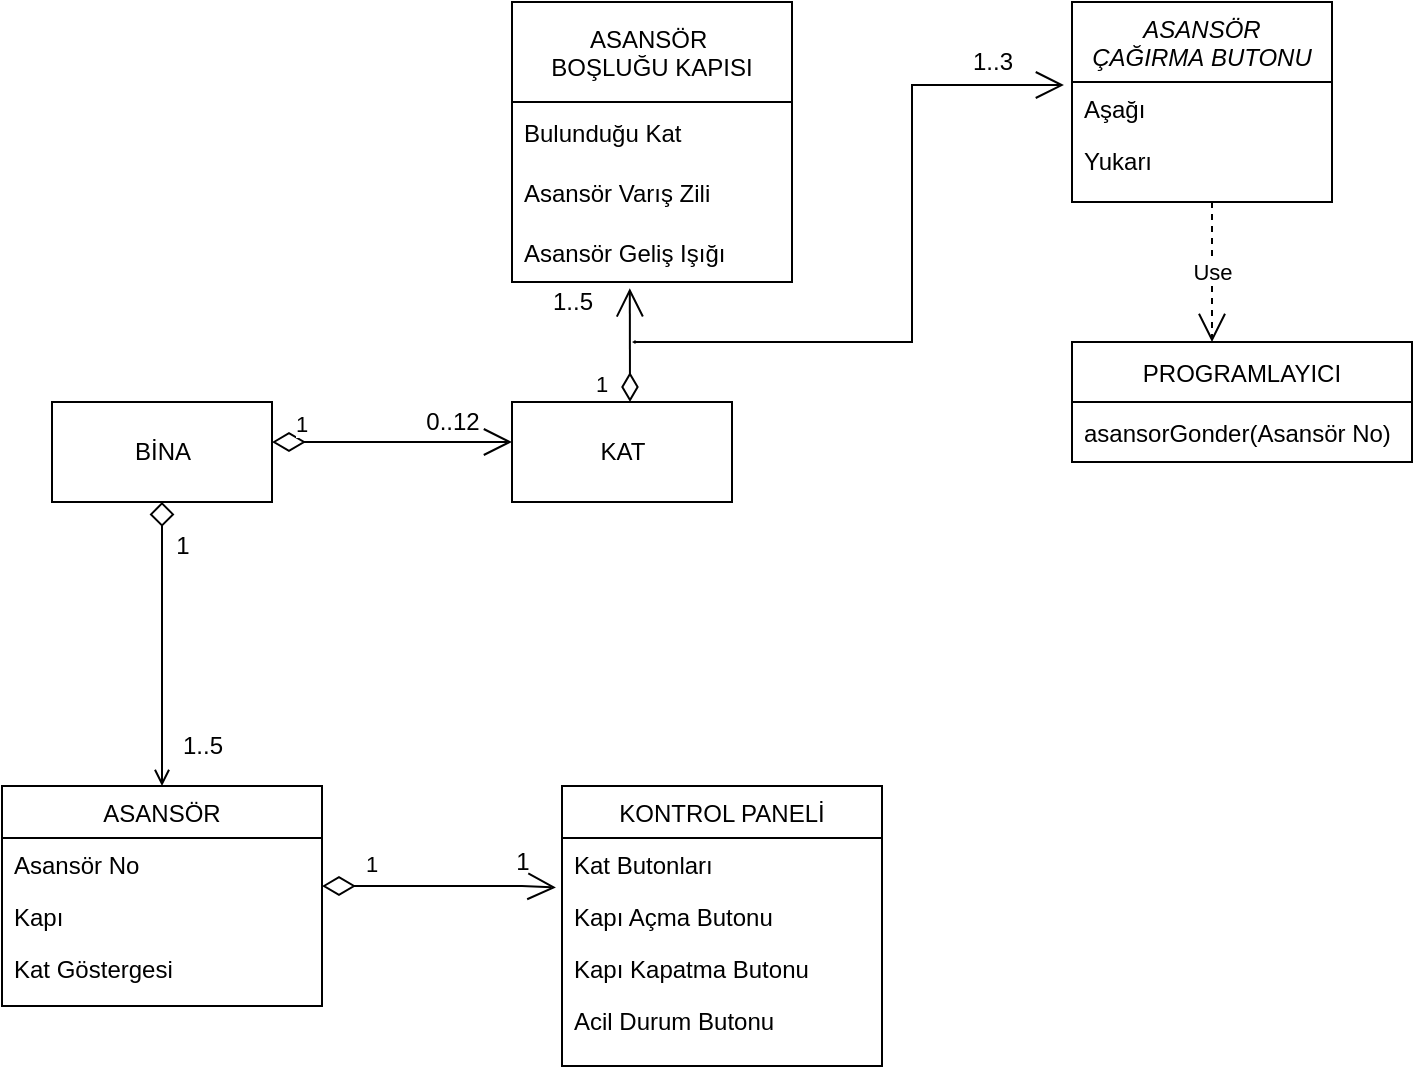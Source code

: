 <mxfile version="19.0.1" type="github">
  <diagram id="C5RBs43oDa-KdzZeNtuy" name="Page-1">
    <mxGraphModel dx="984" dy="641" grid="1" gridSize="10" guides="1" tooltips="1" connect="1" arrows="1" fold="1" page="1" pageScale="1" pageWidth="827" pageHeight="1169" math="0" shadow="0">
      <root>
        <mxCell id="WIyWlLk6GJQsqaUBKTNV-0" />
        <mxCell id="WIyWlLk6GJQsqaUBKTNV-1" parent="WIyWlLk6GJQsqaUBKTNV-0" />
        <mxCell id="zkfFHV4jXpPFQw0GAbJ--6" value="ASANSÖR" style="swimlane;fontStyle=0;align=center;verticalAlign=top;childLayout=stackLayout;horizontal=1;startSize=26;horizontalStack=0;resizeParent=1;resizeLast=0;collapsible=1;marginBottom=0;rounded=0;shadow=0;strokeWidth=1;" parent="WIyWlLk6GJQsqaUBKTNV-1" vertex="1">
          <mxGeometry x="65" y="512" width="160" height="110" as="geometry">
            <mxRectangle x="130" y="380" width="160" height="26" as="alternateBounds" />
          </mxGeometry>
        </mxCell>
        <mxCell id="W-o45YorJywWK9ON0WO4-48" value="Asansör No" style="text;align=left;verticalAlign=top;spacingLeft=4;spacingRight=4;overflow=hidden;rotatable=0;points=[[0,0.5],[1,0.5]];portConstraint=eastwest;" vertex="1" parent="zkfFHV4jXpPFQw0GAbJ--6">
          <mxGeometry y="26" width="160" height="26" as="geometry" />
        </mxCell>
        <mxCell id="zkfFHV4jXpPFQw0GAbJ--7" value="Kapı" style="text;align=left;verticalAlign=top;spacingLeft=4;spacingRight=4;overflow=hidden;rotatable=0;points=[[0,0.5],[1,0.5]];portConstraint=eastwest;" parent="zkfFHV4jXpPFQw0GAbJ--6" vertex="1">
          <mxGeometry y="52" width="160" height="26" as="geometry" />
        </mxCell>
        <mxCell id="W-o45YorJywWK9ON0WO4-2" value="Kat Göstergesi" style="text;align=left;verticalAlign=top;spacingLeft=4;spacingRight=4;overflow=hidden;rotatable=0;points=[[0,0.5],[1,0.5]];portConstraint=eastwest;" vertex="1" parent="zkfFHV4jXpPFQw0GAbJ--6">
          <mxGeometry y="78" width="160" height="26" as="geometry" />
        </mxCell>
        <mxCell id="zkfFHV4jXpPFQw0GAbJ--12" value="" style="endArrow=diamond;endSize=10;endFill=0;shadow=0;strokeWidth=1;rounded=0;edgeStyle=elbowEdgeStyle;elbow=vertical;startArrow=open;startFill=0;" parent="WIyWlLk6GJQsqaUBKTNV-1" source="zkfFHV4jXpPFQw0GAbJ--6" edge="1">
          <mxGeometry width="160" relative="1" as="geometry">
            <mxPoint x="45" y="315" as="sourcePoint" />
            <mxPoint x="145" y="370" as="targetPoint" />
            <Array as="points">
              <mxPoint x="145" y="472" />
              <mxPoint x="145" y="442" />
            </Array>
          </mxGeometry>
        </mxCell>
        <mxCell id="W-o45YorJywWK9ON0WO4-0" value="1" style="text;html=1;align=center;verticalAlign=middle;resizable=0;points=[];autosize=1;strokeColor=none;fillColor=none;" vertex="1" parent="WIyWlLk6GJQsqaUBKTNV-1">
          <mxGeometry x="145" y="382" width="20" height="20" as="geometry" />
        </mxCell>
        <mxCell id="W-o45YorJywWK9ON0WO4-1" value="1..5" style="text;html=1;align=center;verticalAlign=middle;resizable=0;points=[];autosize=1;strokeColor=none;fillColor=none;" vertex="1" parent="WIyWlLk6GJQsqaUBKTNV-1">
          <mxGeometry x="145" y="482" width="40" height="20" as="geometry" />
        </mxCell>
        <mxCell id="W-o45YorJywWK9ON0WO4-3" value="KONTROL PANELİ" style="swimlane;fontStyle=0;align=center;verticalAlign=top;childLayout=stackLayout;horizontal=1;startSize=26;horizontalStack=0;resizeParent=1;resizeLast=0;collapsible=1;marginBottom=0;rounded=0;shadow=0;strokeWidth=1;" vertex="1" parent="WIyWlLk6GJQsqaUBKTNV-1">
          <mxGeometry x="345" y="512" width="160" height="140" as="geometry">
            <mxRectangle x="130" y="380" width="160" height="26" as="alternateBounds" />
          </mxGeometry>
        </mxCell>
        <mxCell id="W-o45YorJywWK9ON0WO4-4" value="Kat Butonları" style="text;align=left;verticalAlign=top;spacingLeft=4;spacingRight=4;overflow=hidden;rotatable=0;points=[[0,0.5],[1,0.5]];portConstraint=eastwest;" vertex="1" parent="W-o45YorJywWK9ON0WO4-3">
          <mxGeometry y="26" width="160" height="26" as="geometry" />
        </mxCell>
        <mxCell id="W-o45YorJywWK9ON0WO4-5" value="Kapı Açma Butonu" style="text;align=left;verticalAlign=top;spacingLeft=4;spacingRight=4;overflow=hidden;rotatable=0;points=[[0,0.5],[1,0.5]];portConstraint=eastwest;" vertex="1" parent="W-o45YorJywWK9ON0WO4-3">
          <mxGeometry y="52" width="160" height="26" as="geometry" />
        </mxCell>
        <mxCell id="W-o45YorJywWK9ON0WO4-6" value="Kapı Kapatma Butonu" style="text;align=left;verticalAlign=top;spacingLeft=4;spacingRight=4;overflow=hidden;rotatable=0;points=[[0,0.5],[1,0.5]];portConstraint=eastwest;rounded=0;shadow=0;html=0;" vertex="1" parent="W-o45YorJywWK9ON0WO4-3">
          <mxGeometry y="78" width="160" height="26" as="geometry" />
        </mxCell>
        <mxCell id="W-o45YorJywWK9ON0WO4-9" value="Acil Durum Butonu" style="text;align=left;verticalAlign=top;spacingLeft=4;spacingRight=4;overflow=hidden;rotatable=0;points=[[0,0.5],[1,0.5]];portConstraint=eastwest;" vertex="1" parent="W-o45YorJywWK9ON0WO4-3">
          <mxGeometry y="104" width="160" height="26" as="geometry" />
        </mxCell>
        <mxCell id="W-o45YorJywWK9ON0WO4-10" value="1" style="endArrow=open;html=1;endSize=12;startArrow=diamondThin;startSize=14;startFill=0;edgeStyle=orthogonalEdgeStyle;align=left;verticalAlign=bottom;rounded=0;entryX=-0.019;entryY=0.951;entryDx=0;entryDy=0;entryPerimeter=0;" edge="1" parent="WIyWlLk6GJQsqaUBKTNV-1" target="W-o45YorJywWK9ON0WO4-4">
          <mxGeometry x="-0.658" y="2" relative="1" as="geometry">
            <mxPoint x="225" y="562" as="sourcePoint" />
            <mxPoint x="325" y="565" as="targetPoint" />
            <Array as="points">
              <mxPoint x="325" y="562" />
            </Array>
            <mxPoint as="offset" />
          </mxGeometry>
        </mxCell>
        <mxCell id="W-o45YorJywWK9ON0WO4-11" value="1" style="text;html=1;align=center;verticalAlign=middle;resizable=0;points=[];autosize=1;strokeColor=none;fillColor=none;" vertex="1" parent="WIyWlLk6GJQsqaUBKTNV-1">
          <mxGeometry x="315" y="540" width="20" height="20" as="geometry" />
        </mxCell>
        <mxCell id="W-o45YorJywWK9ON0WO4-18" value="1" style="endArrow=open;html=1;endSize=12;startArrow=diamondThin;startSize=14;startFill=0;edgeStyle=orthogonalEdgeStyle;align=left;verticalAlign=bottom;rounded=0;" edge="1" parent="WIyWlLk6GJQsqaUBKTNV-1">
          <mxGeometry x="-0.833" relative="1" as="geometry">
            <mxPoint x="200" y="340" as="sourcePoint" />
            <mxPoint x="320" y="340" as="targetPoint" />
            <mxPoint as="offset" />
          </mxGeometry>
        </mxCell>
        <mxCell id="W-o45YorJywWK9ON0WO4-19" value="0..12" style="text;html=1;align=center;verticalAlign=middle;resizable=0;points=[];autosize=1;strokeColor=none;fillColor=none;" vertex="1" parent="WIyWlLk6GJQsqaUBKTNV-1">
          <mxGeometry x="270" y="320" width="40" height="20" as="geometry" />
        </mxCell>
        <mxCell id="W-o45YorJywWK9ON0WO4-20" value="ASANSÖR &#xa;ÇAĞIRMA BUTONU" style="swimlane;fontStyle=2;align=center;verticalAlign=top;childLayout=stackLayout;horizontal=1;startSize=40;horizontalStack=0;resizeParent=1;resizeLast=0;collapsible=1;marginBottom=0;rounded=0;shadow=0;strokeWidth=1;" vertex="1" parent="WIyWlLk6GJQsqaUBKTNV-1">
          <mxGeometry x="600" y="120" width="130" height="100" as="geometry">
            <mxRectangle x="230" y="140" width="160" height="26" as="alternateBounds" />
          </mxGeometry>
        </mxCell>
        <mxCell id="W-o45YorJywWK9ON0WO4-21" value="Aşağı" style="text;align=left;verticalAlign=top;spacingLeft=4;spacingRight=4;overflow=hidden;rotatable=0;points=[[0,0.5],[1,0.5]];portConstraint=eastwest;" vertex="1" parent="W-o45YorJywWK9ON0WO4-20">
          <mxGeometry y="40" width="130" height="26" as="geometry" />
        </mxCell>
        <mxCell id="W-o45YorJywWK9ON0WO4-22" value="Yukarı" style="text;align=left;verticalAlign=top;spacingLeft=4;spacingRight=4;overflow=hidden;rotatable=0;points=[[0,0.5],[1,0.5]];portConstraint=eastwest;rounded=0;shadow=0;html=0;" vertex="1" parent="W-o45YorJywWK9ON0WO4-20">
          <mxGeometry y="66" width="130" height="26" as="geometry" />
        </mxCell>
        <mxCell id="W-o45YorJywWK9ON0WO4-27" value="1" style="endArrow=open;html=1;endSize=12;startArrow=diamondThin;startSize=0;startFill=0;edgeStyle=orthogonalEdgeStyle;align=left;verticalAlign=bottom;rounded=0;entryX=-0.031;entryY=0.058;entryDx=0;entryDy=0;entryPerimeter=0;" edge="1" parent="WIyWlLk6GJQsqaUBKTNV-1" target="W-o45YorJywWK9ON0WO4-21">
          <mxGeometry x="-1" y="-36" relative="1" as="geometry">
            <mxPoint x="380" y="290" as="sourcePoint" />
            <mxPoint x="600" y="319.17" as="targetPoint" />
            <Array as="points">
              <mxPoint x="520" y="290" />
              <mxPoint x="520" y="162" />
            </Array>
            <mxPoint x="-20" y="-6" as="offset" />
          </mxGeometry>
        </mxCell>
        <mxCell id="W-o45YorJywWK9ON0WO4-28" value="1..3" style="text;html=1;align=center;verticalAlign=middle;resizable=0;points=[];autosize=1;strokeColor=none;fillColor=none;" vertex="1" parent="WIyWlLk6GJQsqaUBKTNV-1">
          <mxGeometry x="540" y="140" width="40" height="20" as="geometry" />
        </mxCell>
        <mxCell id="W-o45YorJywWK9ON0WO4-34" value="PROGRAMLAYICI" style="swimlane;fontStyle=0;childLayout=stackLayout;horizontal=1;startSize=30;horizontalStack=0;resizeParent=1;resizeParentMax=0;resizeLast=0;collapsible=1;marginBottom=0;" vertex="1" parent="WIyWlLk6GJQsqaUBKTNV-1">
          <mxGeometry x="600" y="290" width="170" height="60" as="geometry" />
        </mxCell>
        <mxCell id="W-o45YorJywWK9ON0WO4-56" value="Use" style="endArrow=open;endSize=12;dashed=1;html=1;rounded=0;" edge="1" parent="W-o45YorJywWK9ON0WO4-34">
          <mxGeometry width="160" relative="1" as="geometry">
            <mxPoint x="70" y="-70" as="sourcePoint" />
            <mxPoint x="70" as="targetPoint" />
          </mxGeometry>
        </mxCell>
        <mxCell id="W-o45YorJywWK9ON0WO4-35" value="asansorGonder(Asansör No)" style="text;strokeColor=none;fillColor=none;align=left;verticalAlign=middle;spacingLeft=4;spacingRight=4;overflow=hidden;points=[[0,0.5],[1,0.5]];portConstraint=eastwest;rotatable=0;" vertex="1" parent="W-o45YorJywWK9ON0WO4-34">
          <mxGeometry y="30" width="170" height="30" as="geometry" />
        </mxCell>
        <mxCell id="W-o45YorJywWK9ON0WO4-38" value="KAT" style="html=1;" vertex="1" parent="WIyWlLk6GJQsqaUBKTNV-1">
          <mxGeometry x="320" y="320" width="110" height="50" as="geometry" />
        </mxCell>
        <mxCell id="W-o45YorJywWK9ON0WO4-43" value="1..5" style="text;html=1;align=center;verticalAlign=middle;resizable=0;points=[];autosize=1;strokeColor=none;fillColor=none;" vertex="1" parent="WIyWlLk6GJQsqaUBKTNV-1">
          <mxGeometry x="330" y="260" width="40" height="20" as="geometry" />
        </mxCell>
        <mxCell id="W-o45YorJywWK9ON0WO4-49" value="ASANSÖR &#xa;BOŞLUĞU KAPISI" style="swimlane;fontStyle=0;childLayout=stackLayout;horizontal=1;startSize=50;horizontalStack=0;resizeParent=1;resizeParentMax=0;resizeLast=0;collapsible=1;marginBottom=0;" vertex="1" parent="WIyWlLk6GJQsqaUBKTNV-1">
          <mxGeometry x="320" y="120" width="140" height="140" as="geometry" />
        </mxCell>
        <mxCell id="W-o45YorJywWK9ON0WO4-50" value="Bulunduğu Kat" style="text;strokeColor=none;fillColor=none;align=left;verticalAlign=middle;spacingLeft=4;spacingRight=4;overflow=hidden;points=[[0,0.5],[1,0.5]];portConstraint=eastwest;rotatable=0;" vertex="1" parent="W-o45YorJywWK9ON0WO4-49">
          <mxGeometry y="50" width="140" height="30" as="geometry" />
        </mxCell>
        <mxCell id="W-o45YorJywWK9ON0WO4-51" value="Asansör Varış Zili" style="text;strokeColor=none;fillColor=none;align=left;verticalAlign=middle;spacingLeft=4;spacingRight=4;overflow=hidden;points=[[0,0.5],[1,0.5]];portConstraint=eastwest;rotatable=0;" vertex="1" parent="W-o45YorJywWK9ON0WO4-49">
          <mxGeometry y="80" width="140" height="30" as="geometry" />
        </mxCell>
        <mxCell id="W-o45YorJywWK9ON0WO4-52" value="Asansör Geliş Işığı" style="text;strokeColor=none;fillColor=none;align=left;verticalAlign=middle;spacingLeft=4;spacingRight=4;overflow=hidden;points=[[0,0.5],[1,0.5]];portConstraint=eastwest;rotatable=0;" vertex="1" parent="W-o45YorJywWK9ON0WO4-49">
          <mxGeometry y="110" width="140" height="30" as="geometry" />
        </mxCell>
        <mxCell id="W-o45YorJywWK9ON0WO4-55" value="" style="endArrow=open;endFill=1;endSize=12;html=1;rounded=0;entryX=0.085;entryY=1.106;entryDx=0;entryDy=0;entryPerimeter=0;startArrow=diamondThin;startFill=0;startSize=12;" edge="1" parent="WIyWlLk6GJQsqaUBKTNV-1">
          <mxGeometry width="160" relative="1" as="geometry">
            <mxPoint x="379" y="320" as="sourcePoint" />
            <mxPoint x="378.9" y="263.18" as="targetPoint" />
          </mxGeometry>
        </mxCell>
        <mxCell id="W-o45YorJywWK9ON0WO4-57" value="BİNA" style="html=1;" vertex="1" parent="WIyWlLk6GJQsqaUBKTNV-1">
          <mxGeometry x="90" y="320" width="110" height="50" as="geometry" />
        </mxCell>
      </root>
    </mxGraphModel>
  </diagram>
</mxfile>
